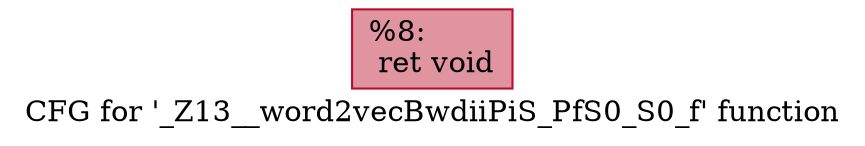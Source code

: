 digraph "CFG for '_Z13__word2vecBwdiiPiS_PfS0_S0_f' function" {
	label="CFG for '_Z13__word2vecBwdiiPiS_PfS0_S0_f' function";

	Node0x5d06a60 [shape=record,color="#b70d28ff", style=filled, fillcolor="#b70d2870",label="{%8:\l  ret void\l}"];
}
